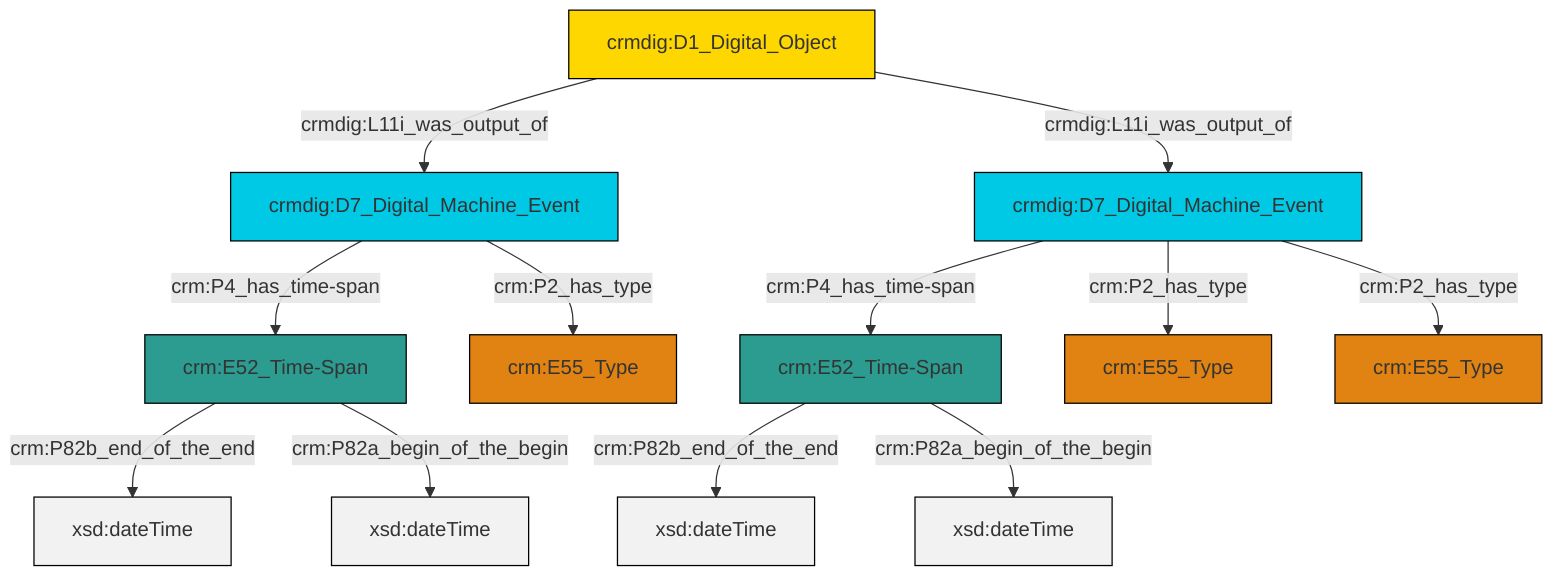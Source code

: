 graph TD
classDef Literal fill:#f2f2f2,stroke:#000000;
classDef CRM_Entity fill:#FFFFFF,stroke:#000000;
classDef Temporal_Entity fill:#00C9E6, stroke:#000000;
classDef Type fill:#E18312, stroke:#000000;
classDef Time-Span fill:#2C9C91, stroke:#000000;
classDef Appellation fill:#FFEB7F, stroke:#000000;
classDef Place fill:#008836, stroke:#000000;
classDef Persistent_Item fill:#B266B2, stroke:#000000;
classDef Conceptual_Object fill:#FFD700, stroke:#000000;
classDef Physical_Thing fill:#D2B48C, stroke:#000000;
classDef Actor fill:#f58aad, stroke:#000000;
classDef PC_Classes fill:#4ce600, stroke:#000000;
classDef Multi fill:#cccccc,stroke:#000000;

0["crmdig:D1_Digital_Object"]:::Conceptual_Object -->|crmdig:L11i_was_output_of| 1["crmdig:D7_Digital_Machine_Event"]:::Temporal_Entity
2["crm:E52_Time-Span"]:::Time-Span -->|crm:P82b_end_of_the_end| 3[xsd:dateTime]:::Literal
0["crmdig:D1_Digital_Object"]:::Conceptual_Object -->|crmdig:L11i_was_output_of| 13["crmdig:D7_Digital_Machine_Event"]:::Temporal_Entity
13["crmdig:D7_Digital_Machine_Event"]:::Temporal_Entity -->|crm:P4_has_time-span| 4["crm:E52_Time-Span"]:::Time-Span
1["crmdig:D7_Digital_Machine_Event"]:::Temporal_Entity -->|crm:P4_has_time-span| 2["crm:E52_Time-Span"]:::Time-Span
13["crmdig:D7_Digital_Machine_Event"]:::Temporal_Entity -->|crm:P2_has_type| 11["crm:E55_Type"]:::Type
4["crm:E52_Time-Span"]:::Time-Span -->|crm:P82b_end_of_the_end| 17[xsd:dateTime]:::Literal
13["crmdig:D7_Digital_Machine_Event"]:::Temporal_Entity -->|crm:P2_has_type| 9["crm:E55_Type"]:::Type
2["crm:E52_Time-Span"]:::Time-Span -->|crm:P82a_begin_of_the_begin| 20[xsd:dateTime]:::Literal
1["crmdig:D7_Digital_Machine_Event"]:::Temporal_Entity -->|crm:P2_has_type| 7["crm:E55_Type"]:::Type
4["crm:E52_Time-Span"]:::Time-Span -->|crm:P82a_begin_of_the_begin| 21[xsd:dateTime]:::Literal